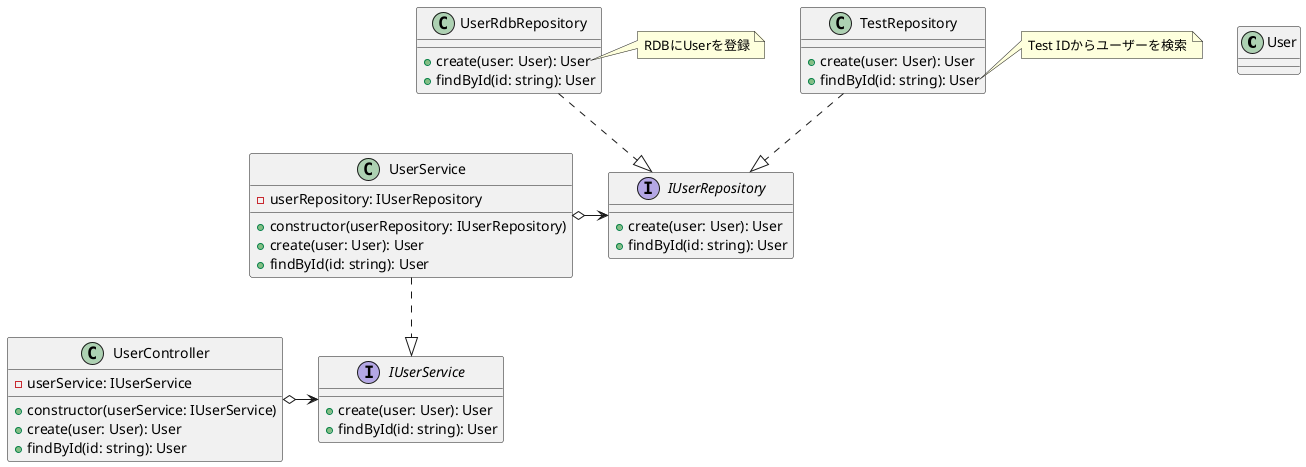 @startuml UserSystem

class User {
}

interface IUserService {
 + create(user: User): User
 + findById(id: string): User
}

interface IUserRepository {
 + create(user: User): User
 + findById(id: string): User
}

class UserController {
 - userService: IUserService
 + constructor(userService: IUserService)
 + create(user: User): User
 + findById(id: string): User
}

class UserService {
 - userRepository: IUserRepository
 + constructor(userRepository: IUserRepository)
 + create(user: User): User
 + findById(id: string): User
}

class UserRdbRepository {
 + create(user: User): User
 + findById(id: string): User
}

class TestRepository {
 + create(user: User): User
 + findById(id: string): User
}

UserController o-> IUserService
UserService ..|> IUserService
UserService o-> IUserRepository
UserRdbRepository ..|> IUserRepository
TestRepository ..|> IUserRepository

note right of UserRdbRepository::create
 RDBにUserを登録
end note

note right of TestRepository::findById
 Test IDからユーザーを検索
end note

@enduml